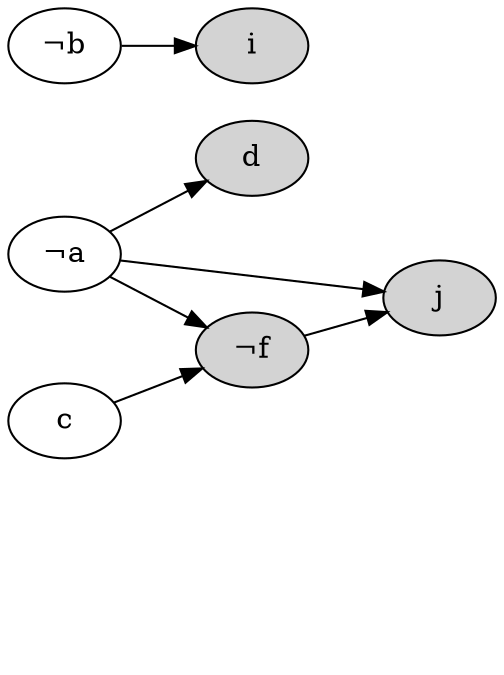 digraph {
    a [label="¬a"]
    b [label="¬b"]
    c
    d [style="filled"]
    e [style="invisible"]
    f [label="¬f", style="filled"]
    gt [label="g", style="filled,invisible"]
    gf [label="¬g", style="filled,invisible"]
    i [style="filled"]
    j [style="filled"]
    a -> d
    c -> f
    a -> f
    a -> j
    f -> j
    b -> i
    e -> gt [style="invisible",arrowhead="none"]
    e -> gf [style="invisible",arrowhead="none"]
    f -> gf [style="invisible",arrowhead="none"]
    c -> gt [style="invisible",arrowhead="none"]
    gt -> gf [color="red",dir="both",style="dashed,invisible",arrowhead="none",arrowtail="none",minlen=3]
    rankdir="LR"
    {rank=same; gt gf}
    {rank=same; a b c e}
    overlap=false
    splines=true
    bgcolor=transparent
}
